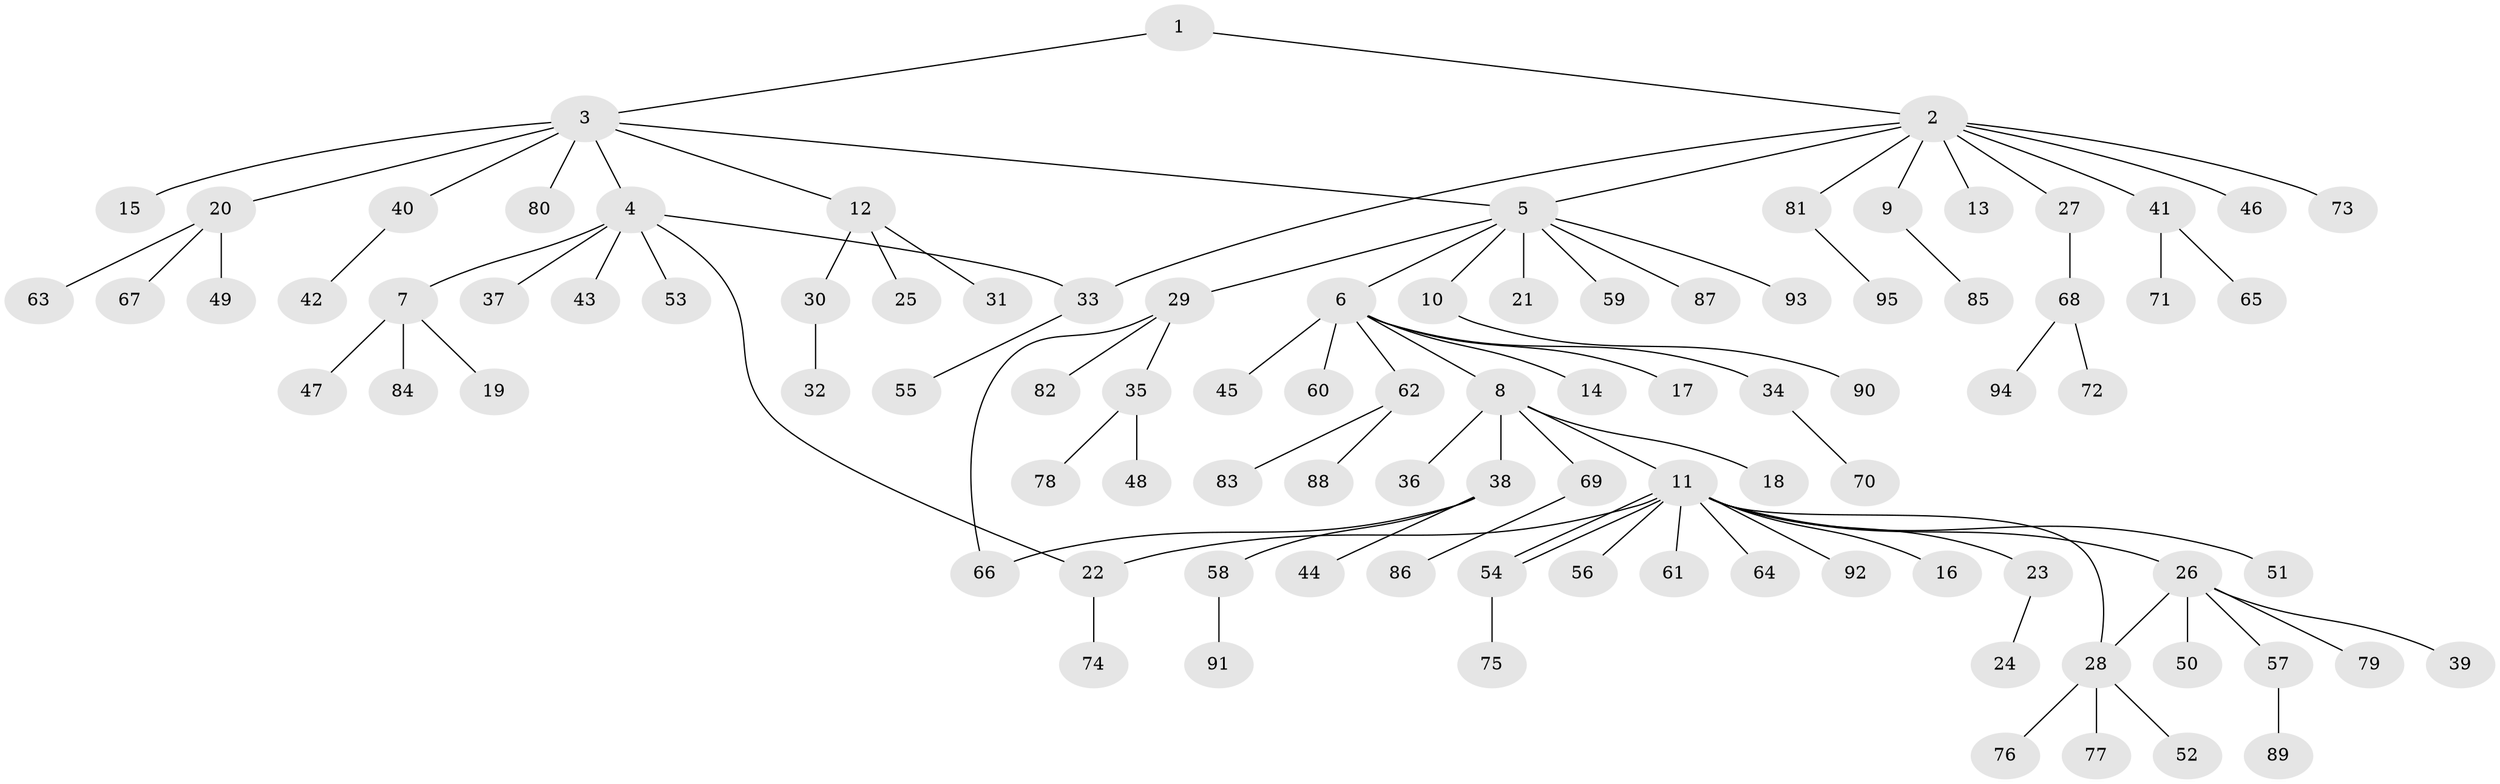 // coarse degree distribution, {2: 0.13793103448275862, 4: 0.06896551724137931, 1: 0.5862068965517241, 7: 0.034482758620689655, 5: 0.10344827586206896, 3: 0.034482758620689655, 6: 0.034482758620689655}
// Generated by graph-tools (version 1.1) at 2025/36/03/04/25 23:36:46]
// undirected, 95 vertices, 100 edges
graph export_dot {
  node [color=gray90,style=filled];
  1;
  2;
  3;
  4;
  5;
  6;
  7;
  8;
  9;
  10;
  11;
  12;
  13;
  14;
  15;
  16;
  17;
  18;
  19;
  20;
  21;
  22;
  23;
  24;
  25;
  26;
  27;
  28;
  29;
  30;
  31;
  32;
  33;
  34;
  35;
  36;
  37;
  38;
  39;
  40;
  41;
  42;
  43;
  44;
  45;
  46;
  47;
  48;
  49;
  50;
  51;
  52;
  53;
  54;
  55;
  56;
  57;
  58;
  59;
  60;
  61;
  62;
  63;
  64;
  65;
  66;
  67;
  68;
  69;
  70;
  71;
  72;
  73;
  74;
  75;
  76;
  77;
  78;
  79;
  80;
  81;
  82;
  83;
  84;
  85;
  86;
  87;
  88;
  89;
  90;
  91;
  92;
  93;
  94;
  95;
  1 -- 2;
  1 -- 3;
  2 -- 5;
  2 -- 9;
  2 -- 13;
  2 -- 27;
  2 -- 33;
  2 -- 41;
  2 -- 46;
  2 -- 73;
  2 -- 81;
  3 -- 4;
  3 -- 5;
  3 -- 12;
  3 -- 15;
  3 -- 20;
  3 -- 40;
  3 -- 80;
  4 -- 7;
  4 -- 22;
  4 -- 33;
  4 -- 37;
  4 -- 43;
  4 -- 53;
  5 -- 6;
  5 -- 10;
  5 -- 21;
  5 -- 29;
  5 -- 59;
  5 -- 87;
  5 -- 93;
  6 -- 8;
  6 -- 14;
  6 -- 17;
  6 -- 34;
  6 -- 45;
  6 -- 60;
  6 -- 62;
  7 -- 19;
  7 -- 47;
  7 -- 84;
  8 -- 11;
  8 -- 18;
  8 -- 36;
  8 -- 38;
  8 -- 69;
  9 -- 85;
  10 -- 90;
  11 -- 16;
  11 -- 22;
  11 -- 23;
  11 -- 26;
  11 -- 28;
  11 -- 51;
  11 -- 54;
  11 -- 54;
  11 -- 56;
  11 -- 61;
  11 -- 64;
  11 -- 92;
  12 -- 25;
  12 -- 30;
  12 -- 31;
  20 -- 49;
  20 -- 63;
  20 -- 67;
  22 -- 74;
  23 -- 24;
  26 -- 28;
  26 -- 39;
  26 -- 50;
  26 -- 57;
  26 -- 79;
  27 -- 68;
  28 -- 52;
  28 -- 76;
  28 -- 77;
  29 -- 35;
  29 -- 66;
  29 -- 82;
  30 -- 32;
  33 -- 55;
  34 -- 70;
  35 -- 48;
  35 -- 78;
  38 -- 44;
  38 -- 58;
  38 -- 66;
  40 -- 42;
  41 -- 65;
  41 -- 71;
  54 -- 75;
  57 -- 89;
  58 -- 91;
  62 -- 83;
  62 -- 88;
  68 -- 72;
  68 -- 94;
  69 -- 86;
  81 -- 95;
}
